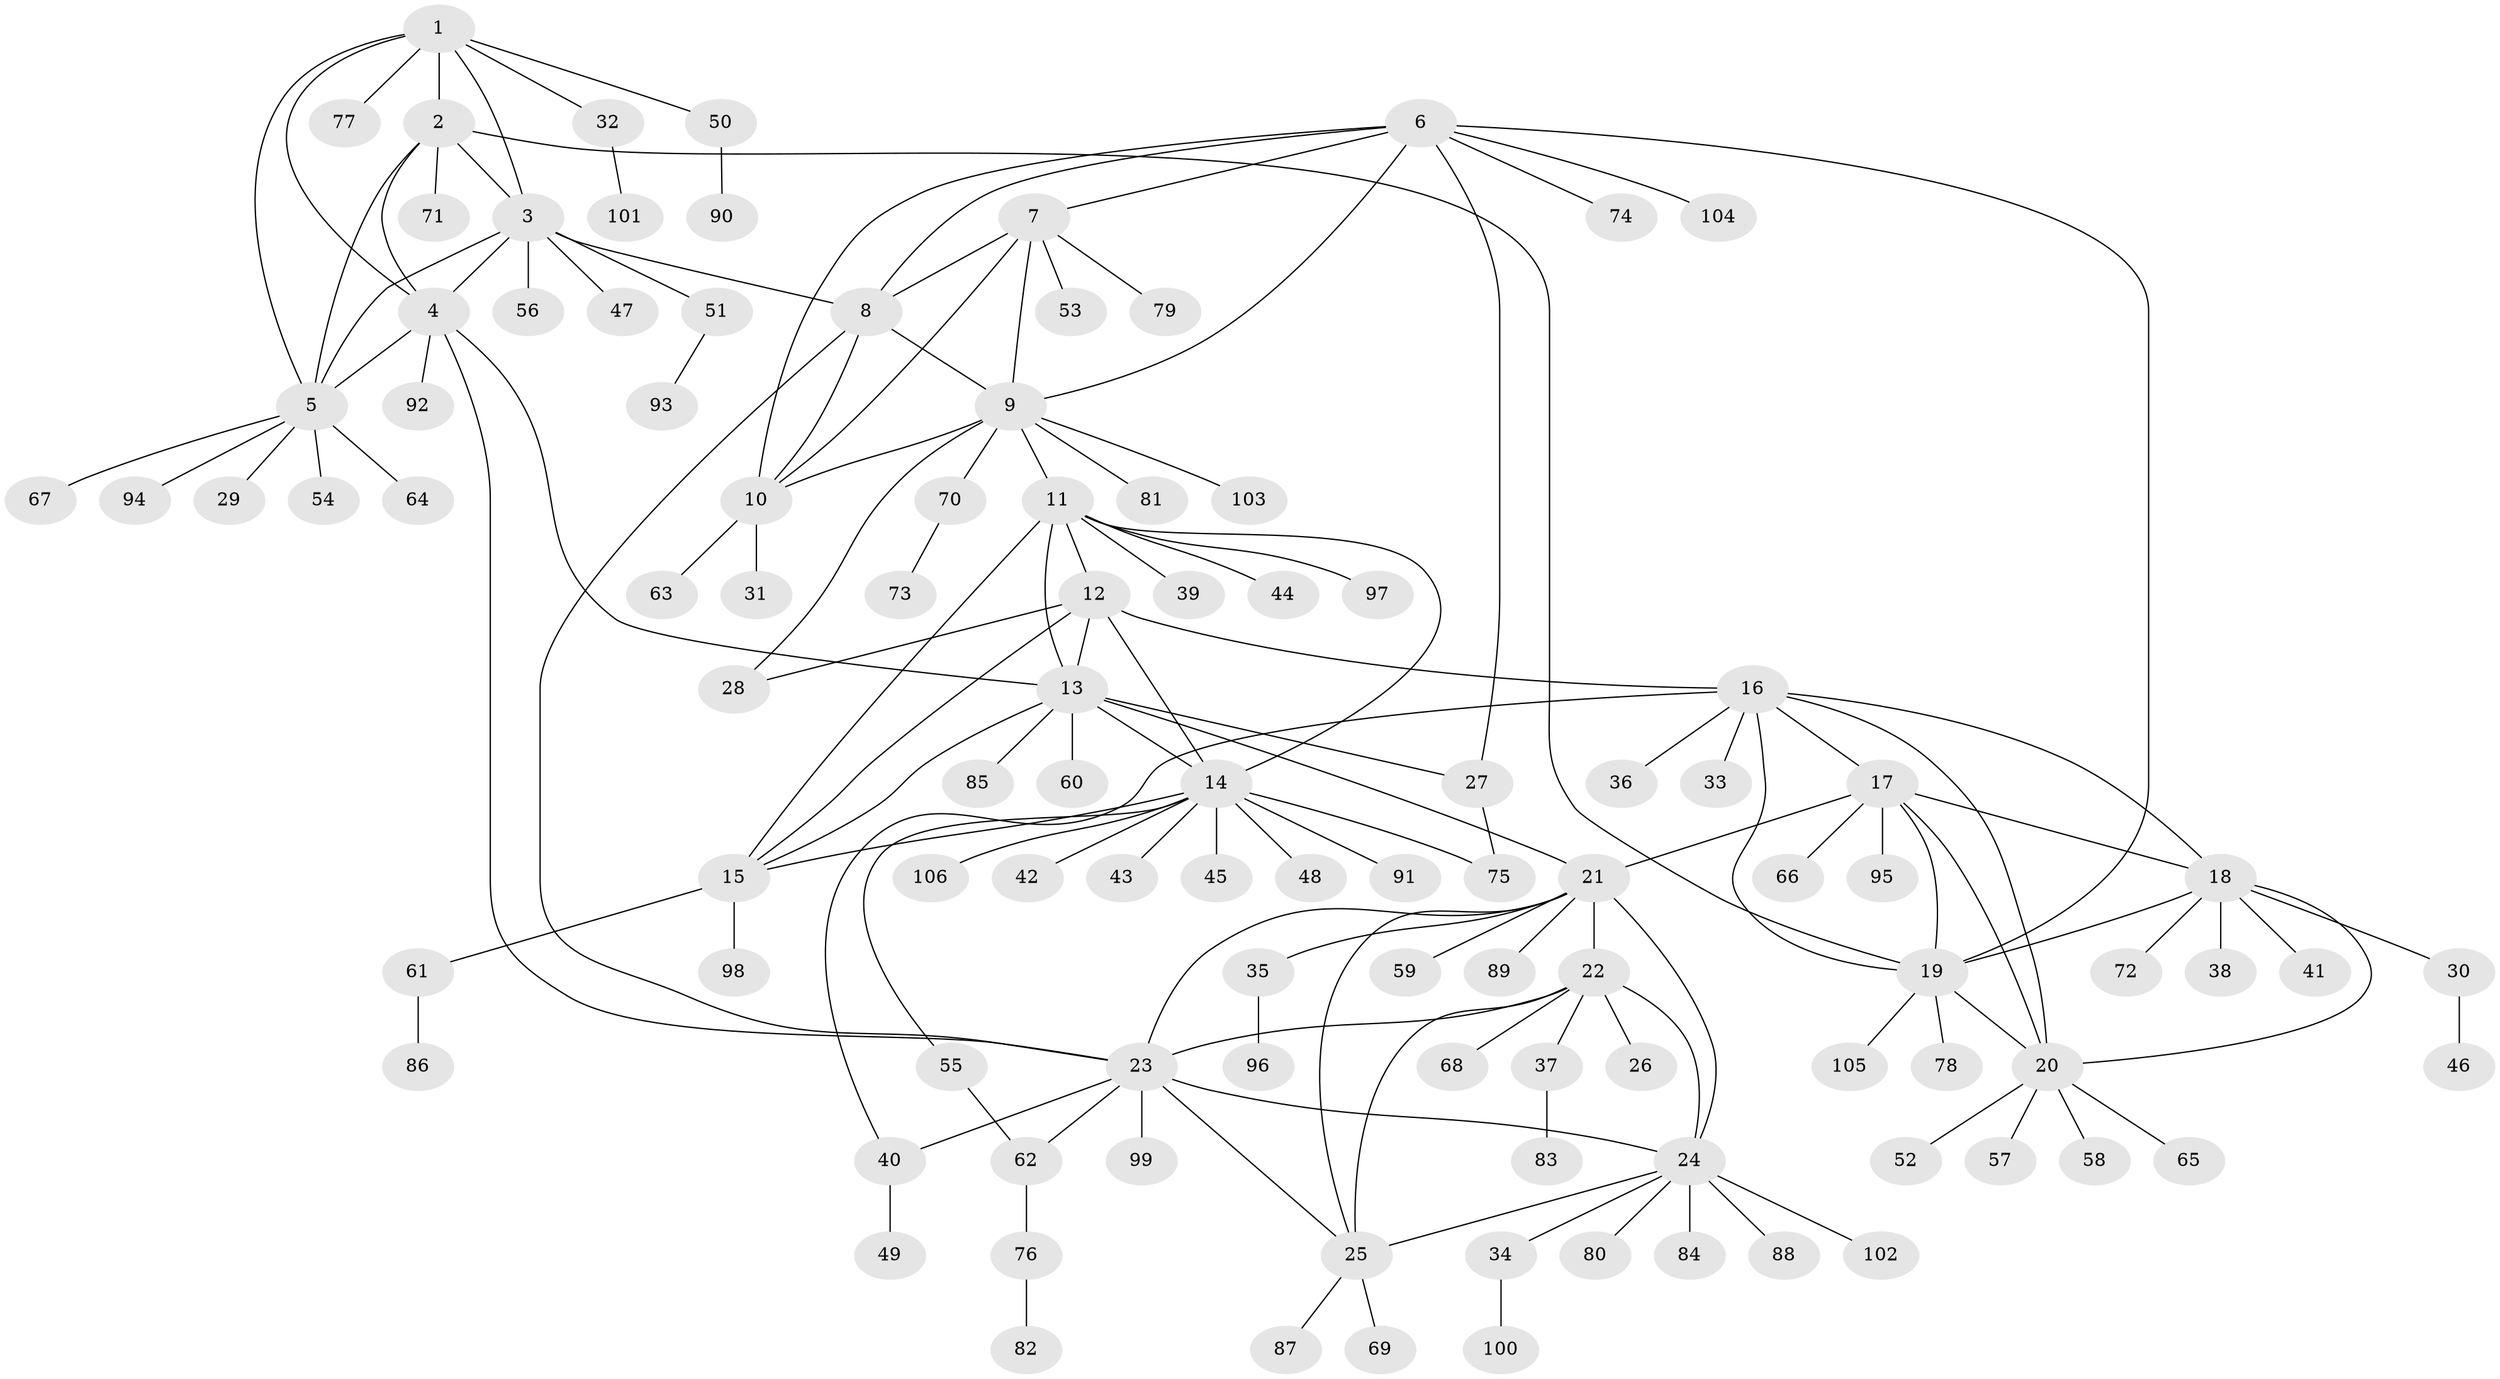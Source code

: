 // Generated by graph-tools (version 1.1) at 2025/15/03/09/25 04:15:49]
// undirected, 106 vertices, 146 edges
graph export_dot {
graph [start="1"]
  node [color=gray90,style=filled];
  1;
  2;
  3;
  4;
  5;
  6;
  7;
  8;
  9;
  10;
  11;
  12;
  13;
  14;
  15;
  16;
  17;
  18;
  19;
  20;
  21;
  22;
  23;
  24;
  25;
  26;
  27;
  28;
  29;
  30;
  31;
  32;
  33;
  34;
  35;
  36;
  37;
  38;
  39;
  40;
  41;
  42;
  43;
  44;
  45;
  46;
  47;
  48;
  49;
  50;
  51;
  52;
  53;
  54;
  55;
  56;
  57;
  58;
  59;
  60;
  61;
  62;
  63;
  64;
  65;
  66;
  67;
  68;
  69;
  70;
  71;
  72;
  73;
  74;
  75;
  76;
  77;
  78;
  79;
  80;
  81;
  82;
  83;
  84;
  85;
  86;
  87;
  88;
  89;
  90;
  91;
  92;
  93;
  94;
  95;
  96;
  97;
  98;
  99;
  100;
  101;
  102;
  103;
  104;
  105;
  106;
  1 -- 2;
  1 -- 3;
  1 -- 4;
  1 -- 5;
  1 -- 32;
  1 -- 50;
  1 -- 77;
  2 -- 3;
  2 -- 4;
  2 -- 5;
  2 -- 19;
  2 -- 71;
  3 -- 4;
  3 -- 5;
  3 -- 8;
  3 -- 47;
  3 -- 51;
  3 -- 56;
  4 -- 5;
  4 -- 13;
  4 -- 23;
  4 -- 92;
  5 -- 29;
  5 -- 54;
  5 -- 64;
  5 -- 67;
  5 -- 94;
  6 -- 7;
  6 -- 8;
  6 -- 9;
  6 -- 10;
  6 -- 19;
  6 -- 27;
  6 -- 74;
  6 -- 104;
  7 -- 8;
  7 -- 9;
  7 -- 10;
  7 -- 53;
  7 -- 79;
  8 -- 9;
  8 -- 10;
  8 -- 23;
  9 -- 10;
  9 -- 11;
  9 -- 28;
  9 -- 70;
  9 -- 81;
  9 -- 103;
  10 -- 31;
  10 -- 63;
  11 -- 12;
  11 -- 13;
  11 -- 14;
  11 -- 15;
  11 -- 39;
  11 -- 44;
  11 -- 97;
  12 -- 13;
  12 -- 14;
  12 -- 15;
  12 -- 16;
  12 -- 28;
  13 -- 14;
  13 -- 15;
  13 -- 21;
  13 -- 27;
  13 -- 60;
  13 -- 85;
  14 -- 15;
  14 -- 42;
  14 -- 43;
  14 -- 45;
  14 -- 48;
  14 -- 55;
  14 -- 75;
  14 -- 91;
  14 -- 106;
  15 -- 61;
  15 -- 98;
  16 -- 17;
  16 -- 18;
  16 -- 19;
  16 -- 20;
  16 -- 33;
  16 -- 36;
  16 -- 40;
  17 -- 18;
  17 -- 19;
  17 -- 20;
  17 -- 21;
  17 -- 66;
  17 -- 95;
  18 -- 19;
  18 -- 20;
  18 -- 30;
  18 -- 38;
  18 -- 41;
  18 -- 72;
  19 -- 20;
  19 -- 78;
  19 -- 105;
  20 -- 52;
  20 -- 57;
  20 -- 58;
  20 -- 65;
  21 -- 22;
  21 -- 23;
  21 -- 24;
  21 -- 25;
  21 -- 35;
  21 -- 59;
  21 -- 89;
  22 -- 23;
  22 -- 24;
  22 -- 25;
  22 -- 26;
  22 -- 37;
  22 -- 68;
  23 -- 24;
  23 -- 25;
  23 -- 40;
  23 -- 62;
  23 -- 99;
  24 -- 25;
  24 -- 34;
  24 -- 80;
  24 -- 84;
  24 -- 88;
  24 -- 102;
  25 -- 69;
  25 -- 87;
  27 -- 75;
  30 -- 46;
  32 -- 101;
  34 -- 100;
  35 -- 96;
  37 -- 83;
  40 -- 49;
  50 -- 90;
  51 -- 93;
  55 -- 62;
  61 -- 86;
  62 -- 76;
  70 -- 73;
  76 -- 82;
}
